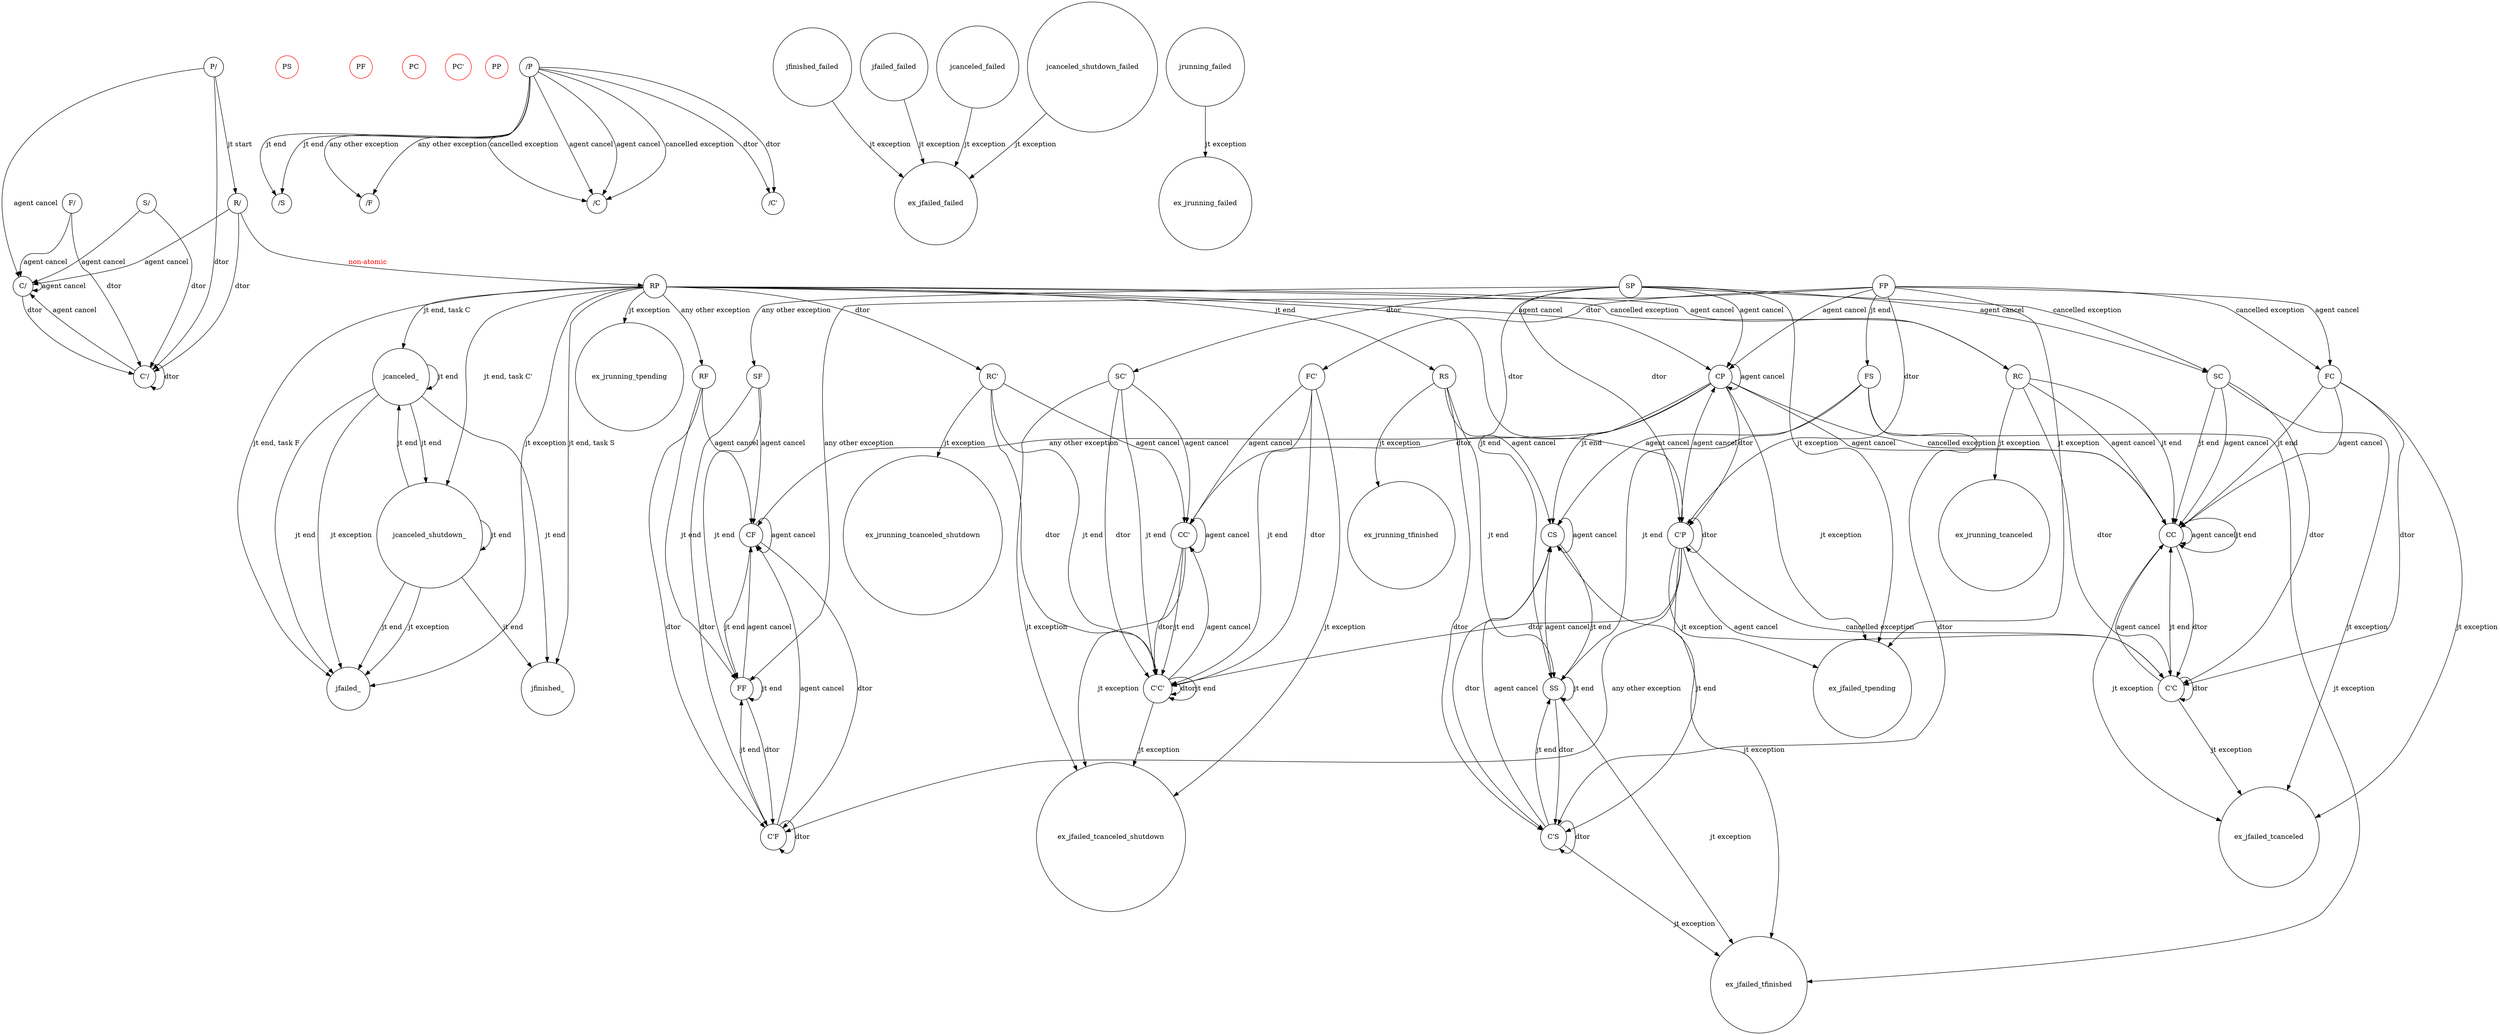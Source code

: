 digraph {
#	rankdir = LR;
  overlap = scale;
  splines = true;

	node [shape = circle];
  jfinished_tnone [label = "S/"]
  jfinished_tfinished [label = "SS"]
  jfinished_tfailed [label = "SF"]
  jfinished_tcanceled [label = "SC"]
  jfinished_tcanceled_shutdown [label = "SC'"]
  jfinished_tpending [label = "SP"]

  jfailed_tnone [label = "F/"]
  jfailed_tfinished [label = "FS"]
  jfailed_tfailed [label = "FF"]
  jfailed_tcanceled [label = "FC"]
  jfailed_tcanceled_shutdown [label = "FC'"]
  jfailed_tpending [label = "FP"]

  jcanceled_tnone [label = "C/"]
  jcanceled_tfinished [label = "CS"]
  jcanceled_tfailed [label = "CF"]
  jcanceled_tcanceled [label = "CC"]
  jcanceled_tcanceled_shutdown [label = "CC'"]
  jcanceled_tpending [label = "CP"]

  jcanceled_shutdown_tnone [label = "C'/"]
  jcanceled_shutdown_tfinished [label = "C'S"]
  jcanceled_shutdown_tfailed [label = "C'F"]
  jcanceled_shutdown_tcanceled [label = "C'C"]
  jcanceled_shutdown_tcanceled_shutdown [label = "C'C'"]
  jcanceled_shutdown_tpending [label = "C'P"]

  jpending_tnone [label = "P/"]
  jpending_tfinished [label = "PS", color = red]
  jpending_tfailed [label = "PF", color = red]
  jpending_tcanceled [label = "PC", color = red]
  jpending_tcanceled_shutdown [label = "PC'", color = red]
  jpending_tpending [label = "PP", color = red]

  jrunning_tnone [label = "R/"]
  jrunning_tfinished [label = "RS"]
  jrunning_tfailed [label = "RF"]
  jrunning_tcanceled [label = "RC"]
  jrunning_tcanceled_shutdown [label = "RC'"]
  jrunning_tpending [label = "RP"]

  jnone_tfinished [label = "/S"]
  jnone_tfailed [label = "/F"]
  jnone_tcanceled [label = "/C"]
  jnone_tcanceled_shutdown [label = "/C'"]
  jnone_tpending [label = "/P"]
  ;

  ### TASK tmp
  jnone_tpending -> jnone_tfailed [ label = "any other exception" ];
  jnone_tpending -> jnone_tcanceled [ label = "cancelled exception" ];
  jnone_tpending -> jnone_tcanceled [ label = "agent cancel" ];
  jnone_tpending -> jnone_tcanceled_shutdown [ label = "dtor" ];
  jnone_tpending -> jnone_tfinished [ label = "jt end" ];
  ### ---

  jpending_tnone -> jrunning_tnone [ label = "jt start" ];
  jrunning_tnone -> jrunning_tpending [ label = "non-atomic", fontcolor = red ];
  jrunning_tpending -> jfinished_ [ label = "jt end, task S" ];
  jrunning_tpending -> jcanceled_ [ label = "jt end, task C" ];
  jrunning_tpending -> jcanceled_shutdown_ [ label = "jt end, task C'" ];
  jrunning_tpending -> jfailed_ [ label = "jt end, task F" ];
  jrunning_tpending -> jfailed_ [ label = "jt exception" ];

  jpending_tnone -> jcanceled_tnone [ label = "agent cancel" ];
  ## agent cancel any-non-pending x any
  jcanceled_shutdown_tcanceled -> jcanceled_tcanceled [ label = "agent cancel" ];
  jcanceled_shutdown_tcanceled_shutdown -> jcanceled_tcanceled_shutdown [ label = "agent cancel" ];
  jcanceled_shutdown_tfailed -> jcanceled_tfailed [ label = "agent cancel" ];
  jcanceled_shutdown_tfinished -> jcanceled_tfinished [ label = "agent cancel" ];
  jcanceled_shutdown_tnone -> jcanceled_tnone [ label = "agent cancel" ];
  jcanceled_shutdown_tpending -> jcanceled_tpending [ label = "agent cancel" ];
  jcanceled_tcanceled -> jcanceled_tcanceled [ label = "agent cancel" ];
  jcanceled_tcanceled_shutdown -> jcanceled_tcanceled_shutdown [ label = "agent cancel" ];
  jcanceled_tfailed -> jcanceled_tfailed [ label = "agent cancel" ];
  jcanceled_tfinished -> jcanceled_tfinished [ label = "agent cancel" ];
  jcanceled_tnone -> jcanceled_tnone [ label = "agent cancel" ];
  jcanceled_tpending -> jcanceled_tpending [ label = "agent cancel" ];
  jfailed_tcanceled -> jcanceled_tcanceled [ label = "agent cancel" ];
  jfailed_tcanceled_shutdown -> jcanceled_tcanceled_shutdown [ label = "agent cancel" ];
  jfailed_tfailed -> jcanceled_tfailed [ label = "agent cancel" ];
  jfailed_tfinished -> jcanceled_tfinished [ label = "agent cancel" ];
  jfailed_tnone -> jcanceled_tnone [ label = "agent cancel" ];
  jfailed_tpending -> jcanceled_tpending [ label = "agent cancel" ];
  jfinished_tcanceled -> jcanceled_tcanceled [ label = "agent cancel" ];
  jfinished_tcanceled_shutdown -> jcanceled_tcanceled_shutdown [ label = "agent cancel" ];
  jfinished_tfailed -> jcanceled_tfailed [ label = "agent cancel" ];
  jfinished_tfinished -> jcanceled_tfinished [ label = "agent cancel" ];
  jfinished_tnone -> jcanceled_tnone [ label = "agent cancel" ];
  jfinished_tpending -> jcanceled_tpending [ label = "agent cancel" ];
  jrunning_tcanceled -> jcanceled_tcanceled [ label = "agent cancel" ];
  jrunning_tcanceled_shutdown -> jcanceled_tcanceled_shutdown [ label = "agent cancel" ];
  jrunning_tfailed -> jcanceled_tfailed [ label = "agent cancel" ];
  jrunning_tfinished -> jcanceled_tfinished [ label = "agent cancel" ];
  jrunning_tnone -> jcanceled_tnone [ label = "agent cancel" ];
  jrunning_tpending -> jcanceled_tpending [ label = "agent cancel" ];
  ## ---

  jpending_tnone -> jcanceled_shutdown_tnone [ label = "dtor" ];
  ## dtor cancel any-non-pending x any
  jcanceled_shutdown_tcanceled -> jcanceled_shutdown_tcanceled [ label = "dtor" ];
  jcanceled_shutdown_tcanceled_shutdown -> jcanceled_shutdown_tcanceled_shutdown [ label = "dtor" ];
  jcanceled_shutdown_tfailed -> jcanceled_shutdown_tfailed [ label = "dtor" ];
  jcanceled_shutdown_tfinished -> jcanceled_shutdown_tfinished [ label = "dtor" ];
  jcanceled_shutdown_tnone -> jcanceled_shutdown_tnone [ label = "dtor" ];
  jcanceled_shutdown_tpending -> jcanceled_shutdown_tpending [ label = "dtor" ];
  jcanceled_tcanceled -> jcanceled_shutdown_tcanceled [ label = "dtor" ];
  jcanceled_tcanceled_shutdown -> jcanceled_shutdown_tcanceled_shutdown [ label = "dtor" ];
  jcanceled_tfailed -> jcanceled_shutdown_tfailed [ label = "dtor" ];
  jcanceled_tfinished -> jcanceled_shutdown_tfinished [ label = "dtor" ];
  jcanceled_tnone -> jcanceled_shutdown_tnone [ label = "dtor" ];
  jcanceled_tpending -> jcanceled_shutdown_tpending [ label = "dtor" ];
  jfailed_tcanceled -> jcanceled_shutdown_tcanceled [ label = "dtor" ];
  jfailed_tcanceled_shutdown -> jcanceled_shutdown_tcanceled_shutdown [ label = "dtor" ];
  jfailed_tfailed -> jcanceled_shutdown_tfailed [ label = "dtor" ];
  jfailed_tfinished -> jcanceled_shutdown_tfinished [ label = "dtor" ];
  jfailed_tnone -> jcanceled_shutdown_tnone [ label = "dtor" ];
  jfailed_tpending -> jcanceled_shutdown_tpending [ label = "dtor" ];
  jfinished_tcanceled -> jcanceled_shutdown_tcanceled [ label = "dtor" ];
  jfinished_tcanceled_shutdown -> jcanceled_shutdown_tcanceled_shutdown [ label = "dtor" ];
  jfinished_tfailed -> jcanceled_shutdown_tfailed [ label = "dtor" ];
  jfinished_tfinished -> jcanceled_shutdown_tfinished [ label = "dtor" ];
  jfinished_tnone -> jcanceled_shutdown_tnone [ label = "dtor" ];
  jfinished_tpending -> jcanceled_shutdown_tpending [ label = "dtor" ];
  jrunning_tcanceled -> jcanceled_shutdown_tcanceled [ label = "dtor" ];
  jrunning_tcanceled_shutdown -> jcanceled_shutdown_tcanceled_shutdown [ label = "dtor" ];
  jrunning_tfailed -> jcanceled_shutdown_tfailed [ label = "dtor" ];
  jrunning_tfinished -> jcanceled_shutdown_tfinished [ label = "dtor" ];
  jrunning_tnone -> jcanceled_shutdown_tnone [ label = "dtor" ];
  jrunning_tpending -> jcanceled_shutdown_tpending [ label = "dtor" ];
  ## ---

  ## task started, job state not yet updated, any-non-pending x any-non-pending
  jcanceled_shutdown_tpending -> jcanceled_shutdown_tcanceled [ label = "agent cancel" ];
  jcanceled_shutdown_tpending -> jcanceled_shutdown_tcanceled [ label = "cancelled exception" ];
  jcanceled_shutdown_tpending -> jcanceled_shutdown_tcanceled_shutdown [ label = "dtor" ];
  jcanceled_shutdown_tpending -> jcanceled_shutdown_tfailed [ label = "any other exception" ];
  jcanceled_shutdown_tpending -> jcanceled_shutdown_tfinished [ label = "jt end" ];
  jcanceled_tpending -> jcanceled_tcanceled [ label = "agent cancel" ];
  jcanceled_tpending -> jcanceled_tcanceled [ label = "cancelled exception" ];
  jcanceled_tpending -> jcanceled_tcanceled_shutdown [ label = "dtor" ];
  jcanceled_tpending -> jcanceled_tfailed [ label = "any other exception" ];
  jcanceled_tpending -> jcanceled_tfinished [ label = "jt end" ];
  jfailed_tpending -> jfailed_tcanceled [ label = "agent cancel" ];
  jfailed_tpending -> jfailed_tcanceled [ label = "cancelled exception" ];
  jfailed_tpending -> jfailed_tcanceled_shutdown [ label = "dtor" ];
  jfailed_tpending -> jfailed_tfailed [ label = "any other exception" ];
  jfailed_tpending -> jfailed_tfinished [ label = "jt end" ];
  jfinished_tpending -> jfinished_tcanceled [ label = "agent cancel" ];
  jfinished_tpending -> jfinished_tcanceled [ label = "cancelled exception" ];
  jfinished_tpending -> jfinished_tcanceled_shutdown [ label = "dtor" ];
  jfinished_tpending -> jfinished_tfailed [ label = "any other exception" ];
  jfinished_tpending -> jfinished_tfinished [ label = "jt end" ];
  jnone_tpending -> jnone_tcanceled [ label = "agent cancel" ];
  jnone_tpending -> jnone_tcanceled [ label = "cancelled exception" ];
  jnone_tpending -> jnone_tcanceled_shutdown [ label = "dtor" ];
  jnone_tpending -> jnone_tfailed [ label = "any other exception" ];
  jnone_tpending -> jnone_tfinished [ label = "jt end" ];
  jrunning_tpending -> jrunning_tcanceled [ label = "agent cancel" ];
  jrunning_tpending -> jrunning_tcanceled [ label = "cancelled exception" ];
  jrunning_tpending -> jrunning_tcanceled_shutdown [ label = "dtor" ];
  jrunning_tpending -> jrunning_tfailed [ label = "any other exception" ];
  jrunning_tpending -> jrunning_tfinished [ label = "jt end" ];
  ## ---

  ## task ended, job state updating now, ignore old job state, any-non-pending x any-final
  jfinished_tfinished -> jfinished_tfinished [ label = "jt end" ];
  jfinished_tcanceled -> jcanceled_tcanceled [ label = "jt end" ];
  jfinished_tcanceled_shutdown -> jcanceled_shutdown_tcanceled_shutdown [ label = "jt end" ];
  jfinished_tfailed -> jfailed_tfailed [ label = "jt end" ];
  jfailed_tfinished -> jfinished_tfinished [ label = "jt end" ];
  jfailed_tcanceled -> jcanceled_tcanceled [ label = "jt end" ];
  jfailed_tcanceled_shutdown -> jcanceled_shutdown_tcanceled_shutdown [ label = "jt end" ];
  jfailed_tfailed -> jfailed_tfailed [ label = "jt end" ];
  jcanceled_tfinished -> jfinished_tfinished [ label = "jt end" ];
  jcanceled_tcanceled -> jcanceled_tcanceled [ label = "jt end" ];
  jcanceled_tcanceled_shutdown -> jcanceled_shutdown_tcanceled_shutdown [ label = "jt end" ];
  jcanceled_tfailed -> jfailed_tfailed [ label = "jt end" ];
  jcanceled_shutdown_tfinished -> jfinished_tfinished [ label = "jt end" ];
  jcanceled_shutdown_tcanceled -> jcanceled_tcanceled [ label = "jt end" ];
  jcanceled_shutdown_tcanceled_shutdown -> jcanceled_shutdown_tcanceled_shutdown [ label = "jt end" ];
  jcanceled_shutdown_tfailed -> jfailed_tfailed [ label = "jt end" ];
  jrunning_tfinished -> jfinished_tfinished [ label = "jt end" ];
  jrunning_tcanceled -> jcanceled_tcanceled [ label = "jt end" ];
  jrunning_tcanceled_shutdown -> jcanceled_shutdown_tcanceled_shutdown [ label = "jt end" ];
  jrunning_tfailed -> jfailed_tfailed [ label = "jt end" ];
  ## ---

  ## jt exception
  jfinished_tfinished -> ex_jfailed_tfinished [ label = "jt exception" ]
  jfailed_tfinished -> ex_jfailed_tfinished [ label = "jt exception" ]
  jcanceled_tfinished -> ex_jfailed_tfinished [ label = "jt exception" ]
  jcanceled_shutdown_tfinished -> ex_jfailed_tfinished [ label = "jt exception" ]
  jrunning_tfinished -> ex_jrunning_tfinished [ label = "jt exception" ]
  jfinished_tpending -> ex_jfailed_tpending [ label = "jt exception" ]
  jfailed_tpending -> ex_jfailed_tpending [ label = "jt exception" ]
  jcanceled_tpending -> ex_jfailed_tpending [ label = "jt exception" ]
  jcanceled_shutdown_tpending -> ex_jfailed_tpending [ label = "jt exception" ]
  jrunning_tpending -> ex_jrunning_tpending [ label = "jt exception" ]
  jfinished_failed -> ex_jfailed_failed [ label = "jt exception" ]
  jfailed_failed -> ex_jfailed_failed [ label = "jt exception" ]
  jcanceled_failed -> ex_jfailed_failed [ label = "jt exception" ]
  jcanceled_shutdown_failed -> ex_jfailed_failed [ label = "jt exception" ]
  jrunning_failed -> ex_jrunning_failed [ label = "jt exception" ]
  jfinished_tcanceled -> ex_jfailed_tcanceled [ label = "jt exception" ]
  jfailed_tcanceled -> ex_jfailed_tcanceled [ label = "jt exception" ]
  jcanceled_tcanceled -> ex_jfailed_tcanceled [ label = "jt exception" ]
  jcanceled_shutdown_tcanceled -> ex_jfailed_tcanceled [ label = "jt exception" ]
  jrunning_tcanceled -> ex_jrunning_tcanceled [ label = "jt exception" ]
  jfinished_tcanceled_shutdown -> ex_jfailed_tcanceled_shutdown [ label = "jt exception" ]
  jfailed_tcanceled_shutdown -> ex_jfailed_tcanceled_shutdown [ label = "jt exception" ]
  jcanceled_tcanceled_shutdown -> ex_jfailed_tcanceled_shutdown [ label = "jt exception" ]
  jcanceled_shutdown_tcanceled_shutdown -> ex_jfailed_tcanceled_shutdown [ label = "jt exception" ]
  jrunning_tcanceled_shutdown -> ex_jrunning_tcanceled_shutdown [ label = "jt exception" ]
  ## ---


  jcanceled_ -> jfinished_ [ label = "jt end" ];
  jcanceled_ -> jcanceled_ [ label = "jt end" ];
  jcanceled_ -> jcanceled_shutdown_ [ label = "jt end" ];
  jcanceled_ -> jfailed_ [ label = "jt end" ];
  jcanceled_ -> jfailed_ [ label = "jt exception" ];

  jcanceled_shutdown_ -> jfinished_ [ label = "jt end" ];
  jcanceled_shutdown_ -> jcanceled_ [ label = "jt end" ];
  jcanceled_shutdown_ -> jcanceled_shutdown_ [ label = "jt end" ];
  jcanceled_shutdown_ -> jfailed_ [ label = "jt end" ];
  jcanceled_shutdown_ -> jfailed_ [ label = "jt exception" ];
}

### try understanding the flow of possible transitions:

digraph {
#	rankdir = LR;
  overlap = scale;
  splines = true;

	node [shape = circle];
  start [label = ""]
  submit [label = ""]
  deny [label = "deny"]
  queued [label = "queued"]
  queued_but_canceled [label = "queued + canceled"]
  running_but_canceled [label = "running + canceled"]
  end [label = ""]
  jfinished_tfailed [label = "SF"]
  jfinished_tcanceled [label = "SC"]
  jfinished_tcanceled_shutdown [label = "SC'"]
  jfinished_tpending [label = "SP"];

  start -> submit [label = "submit"]
  submit -> deny [label = "submit: shutting down"]
  submit -> "???" [label = "submit: already known"]
  submit -> deny [label = "submit: backlog full"]
  submit -> queued [label = "submit: success"]

  queued -> queued_but_canceled [label = "cancel: was pending"]
  running -> running_but_canceled [label = "cancel: was running"]
  running -> running [label = "cancel: was failed"]
  running -> running [label = "cancel: was canceled"]
  running -> running [label = "cancel: was finished"]
  running -> running [label = "cancel: was canceled_shutdown"]

  queued_but_canceled -> queued_but_canceled [label = "cancel: was failed"]
  queued_but_canceled -> queued_but_canceled [label = "cancel: was canceled"]
  queued_but_canceled -> queued_but_canceled [label = "cancel: was finished"]
  queued_but_canceled -> queued_but_canceled [label = "cancel: was canceled_shutdown"]
}

